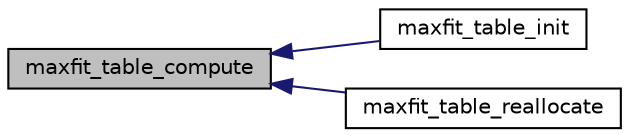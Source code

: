 digraph "maxfit_table_compute"
{
  edge [fontname="Helvetica",fontsize="10",labelfontname="Helvetica",labelfontsize="10"];
  node [fontname="Helvetica",fontsize="10",shape=record];
  rankdir="LR";
  Node6182 [label="maxfit_table_compute",height=0.2,width=0.4,color="black", fillcolor="grey75", style="filled", fontcolor="black"];
  Node6182 -> Node6183 [dir="back",color="midnightblue",fontsize="10",style="solid",fontname="Helvetica"];
  Node6183 [label="maxfit_table_init",height=0.2,width=0.4,color="black", fillcolor="white", style="filled",URL="$de/d59/lib_2foundations_2geometry_2packing_8_c.html#a417441bb5863cd5f7aa824b7b599d02a"];
  Node6182 -> Node6184 [dir="back",color="midnightblue",fontsize="10",style="solid",fontname="Helvetica"];
  Node6184 [label="maxfit_table_reallocate",height=0.2,width=0.4,color="black", fillcolor="white", style="filled",URL="$de/d59/lib_2foundations_2geometry_2packing_8_c.html#aabd52d377eafc64c015cc36ab91cb099"];
}
